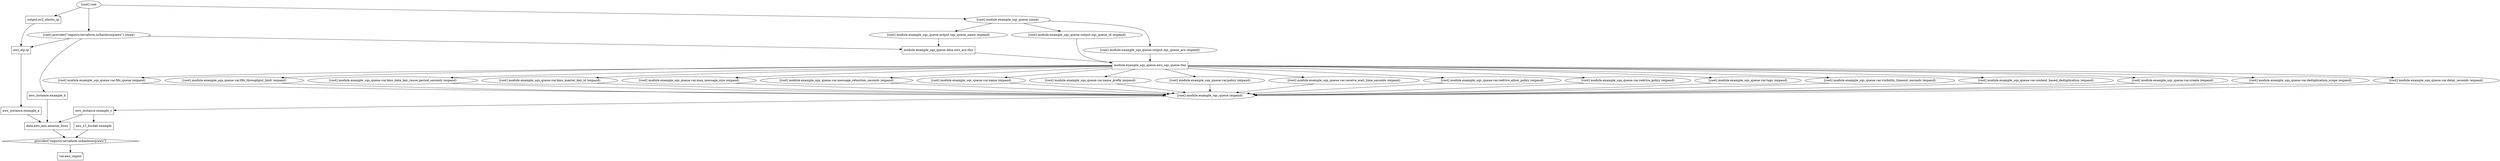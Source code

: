 digraph {
	compound = "true"
	newrank = "true"
	subgraph "root" {
		"[root] aws_eip.ip (expand)" [label = "aws_eip.ip", shape = "box"]
		"[root] aws_instance.example_a (expand)" [label = "aws_instance.example_a", shape = "box"]
		"[root] aws_instance.example_b (expand)" [label = "aws_instance.example_b", shape = "box"]
		"[root] aws_instance.example_c (expand)" [label = "aws_instance.example_c", shape = "box"]
		"[root] aws_s3_bucket.example (expand)" [label = "aws_s3_bucket.example", shape = "box"]
		"[root] data.aws_ami.amazon_linux (expand)" [label = "data.aws_ami.amazon_linux", shape = "box"]
		"[root] module.example_sqs_queue.aws_sqs_queue.this (expand)" [label = "module.example_sqs_queue.aws_sqs_queue.this", shape = "box"]
		"[root] module.example_sqs_queue.data.aws_arn.this (expand)" [label = "module.example_sqs_queue.data.aws_arn.this", shape = "box"]
		"[root] output.ec2_elastic_ip" [label = "output.ec2_elastic_ip", shape = "note"]
		"[root] provider[\"registry.terraform.io/hashicorp/aws\"]" [label = "provider[\"registry.terraform.io/hashicorp/aws\"]", shape = "diamond"]
		"[root] var.aws_region" [label = "var.aws_region", shape = "note"]
		"[root] aws_eip.ip (expand)" -> "[root] aws_instance.example_a (expand)"
		"[root] aws_instance.example_a (expand)" -> "[root] data.aws_ami.amazon_linux (expand)"
		"[root] aws_instance.example_b (expand)" -> "[root] data.aws_ami.amazon_linux (expand)"
		"[root] aws_instance.example_c (expand)" -> "[root] aws_s3_bucket.example (expand)"
		"[root] aws_instance.example_c (expand)" -> "[root] data.aws_ami.amazon_linux (expand)"
		"[root] aws_s3_bucket.example (expand)" -> "[root] provider[\"registry.terraform.io/hashicorp/aws\"]"
		"[root] data.aws_ami.amazon_linux (expand)" -> "[root] provider[\"registry.terraform.io/hashicorp/aws\"]"
		"[root] module.example_sqs_queue (close)" -> "[root] module.example_sqs_queue.output.sqs_queue_arn (expand)"
		"[root] module.example_sqs_queue (close)" -> "[root] module.example_sqs_queue.output.sqs_queue_id (expand)"
		"[root] module.example_sqs_queue (close)" -> "[root] module.example_sqs_queue.output.sqs_queue_name (expand)"
		"[root] module.example_sqs_queue (expand)" -> "[root] aws_instance.example_c (expand)"
		"[root] module.example_sqs_queue.aws_sqs_queue.this (expand)" -> "[root] module.example_sqs_queue.var.content_based_deduplication (expand)"
		"[root] module.example_sqs_queue.aws_sqs_queue.this (expand)" -> "[root] module.example_sqs_queue.var.create (expand)"
		"[root] module.example_sqs_queue.aws_sqs_queue.this (expand)" -> "[root] module.example_sqs_queue.var.deduplication_scope (expand)"
		"[root] module.example_sqs_queue.aws_sqs_queue.this (expand)" -> "[root] module.example_sqs_queue.var.delay_seconds (expand)"
		"[root] module.example_sqs_queue.aws_sqs_queue.this (expand)" -> "[root] module.example_sqs_queue.var.fifo_queue (expand)"
		"[root] module.example_sqs_queue.aws_sqs_queue.this (expand)" -> "[root] module.example_sqs_queue.var.fifo_throughput_limit (expand)"
		"[root] module.example_sqs_queue.aws_sqs_queue.this (expand)" -> "[root] module.example_sqs_queue.var.kms_data_key_reuse_period_seconds (expand)"
		"[root] module.example_sqs_queue.aws_sqs_queue.this (expand)" -> "[root] module.example_sqs_queue.var.kms_master_key_id (expand)"
		"[root] module.example_sqs_queue.aws_sqs_queue.this (expand)" -> "[root] module.example_sqs_queue.var.max_message_size (expand)"
		"[root] module.example_sqs_queue.aws_sqs_queue.this (expand)" -> "[root] module.example_sqs_queue.var.message_retention_seconds (expand)"
		"[root] module.example_sqs_queue.aws_sqs_queue.this (expand)" -> "[root] module.example_sqs_queue.var.name (expand)"
		"[root] module.example_sqs_queue.aws_sqs_queue.this (expand)" -> "[root] module.example_sqs_queue.var.name_prefix (expand)"
		"[root] module.example_sqs_queue.aws_sqs_queue.this (expand)" -> "[root] module.example_sqs_queue.var.policy (expand)"
		"[root] module.example_sqs_queue.aws_sqs_queue.this (expand)" -> "[root] module.example_sqs_queue.var.receive_wait_time_seconds (expand)"
		"[root] module.example_sqs_queue.aws_sqs_queue.this (expand)" -> "[root] module.example_sqs_queue.var.redrive_allow_policy (expand)"
		"[root] module.example_sqs_queue.aws_sqs_queue.this (expand)" -> "[root] module.example_sqs_queue.var.redrive_policy (expand)"
		"[root] module.example_sqs_queue.aws_sqs_queue.this (expand)" -> "[root] module.example_sqs_queue.var.tags (expand)"
		"[root] module.example_sqs_queue.aws_sqs_queue.this (expand)" -> "[root] module.example_sqs_queue.var.visibility_timeout_seconds (expand)"
		"[root] module.example_sqs_queue.data.aws_arn.this (expand)" -> "[root] module.example_sqs_queue.aws_sqs_queue.this (expand)"
		"[root] module.example_sqs_queue.output.sqs_queue_arn (expand)" -> "[root] module.example_sqs_queue.aws_sqs_queue.this (expand)"
		"[root] module.example_sqs_queue.output.sqs_queue_id (expand)" -> "[root] module.example_sqs_queue.aws_sqs_queue.this (expand)"
		"[root] module.example_sqs_queue.output.sqs_queue_name (expand)" -> "[root] module.example_sqs_queue.data.aws_arn.this (expand)"
		"[root] module.example_sqs_queue.var.content_based_deduplication (expand)" -> "[root] module.example_sqs_queue (expand)"
		"[root] module.example_sqs_queue.var.create (expand)" -> "[root] module.example_sqs_queue (expand)"
		"[root] module.example_sqs_queue.var.deduplication_scope (expand)" -> "[root] module.example_sqs_queue (expand)"
		"[root] module.example_sqs_queue.var.delay_seconds (expand)" -> "[root] module.example_sqs_queue (expand)"
		"[root] module.example_sqs_queue.var.fifo_queue (expand)" -> "[root] module.example_sqs_queue (expand)"
		"[root] module.example_sqs_queue.var.fifo_throughput_limit (expand)" -> "[root] module.example_sqs_queue (expand)"
		"[root] module.example_sqs_queue.var.kms_data_key_reuse_period_seconds (expand)" -> "[root] module.example_sqs_queue (expand)"
		"[root] module.example_sqs_queue.var.kms_master_key_id (expand)" -> "[root] module.example_sqs_queue (expand)"
		"[root] module.example_sqs_queue.var.max_message_size (expand)" -> "[root] module.example_sqs_queue (expand)"
		"[root] module.example_sqs_queue.var.message_retention_seconds (expand)" -> "[root] module.example_sqs_queue (expand)"
		"[root] module.example_sqs_queue.var.name (expand)" -> "[root] module.example_sqs_queue (expand)"
		"[root] module.example_sqs_queue.var.name_prefix (expand)" -> "[root] module.example_sqs_queue (expand)"
		"[root] module.example_sqs_queue.var.policy (expand)" -> "[root] module.example_sqs_queue (expand)"
		"[root] module.example_sqs_queue.var.receive_wait_time_seconds (expand)" -> "[root] module.example_sqs_queue (expand)"
		"[root] module.example_sqs_queue.var.redrive_allow_policy (expand)" -> "[root] module.example_sqs_queue (expand)"
		"[root] module.example_sqs_queue.var.redrive_policy (expand)" -> "[root] module.example_sqs_queue (expand)"
		"[root] module.example_sqs_queue.var.tags (expand)" -> "[root] module.example_sqs_queue (expand)"
		"[root] module.example_sqs_queue.var.visibility_timeout_seconds (expand)" -> "[root] module.example_sqs_queue (expand)"
		"[root] output.ec2_elastic_ip" -> "[root] aws_eip.ip (expand)"
		"[root] provider[\"registry.terraform.io/hashicorp/aws\"] (close)" -> "[root] aws_eip.ip (expand)"
		"[root] provider[\"registry.terraform.io/hashicorp/aws\"] (close)" -> "[root] aws_instance.example_b (expand)"
		"[root] provider[\"registry.terraform.io/hashicorp/aws\"] (close)" -> "[root] module.example_sqs_queue.data.aws_arn.this (expand)"
		"[root] provider[\"registry.terraform.io/hashicorp/aws\"]" -> "[root] var.aws_region"
		"[root] root" -> "[root] module.example_sqs_queue (close)"
		"[root] root" -> "[root] output.ec2_elastic_ip"
		"[root] root" -> "[root] provider[\"registry.terraform.io/hashicorp/aws\"] (close)"
	}
}

